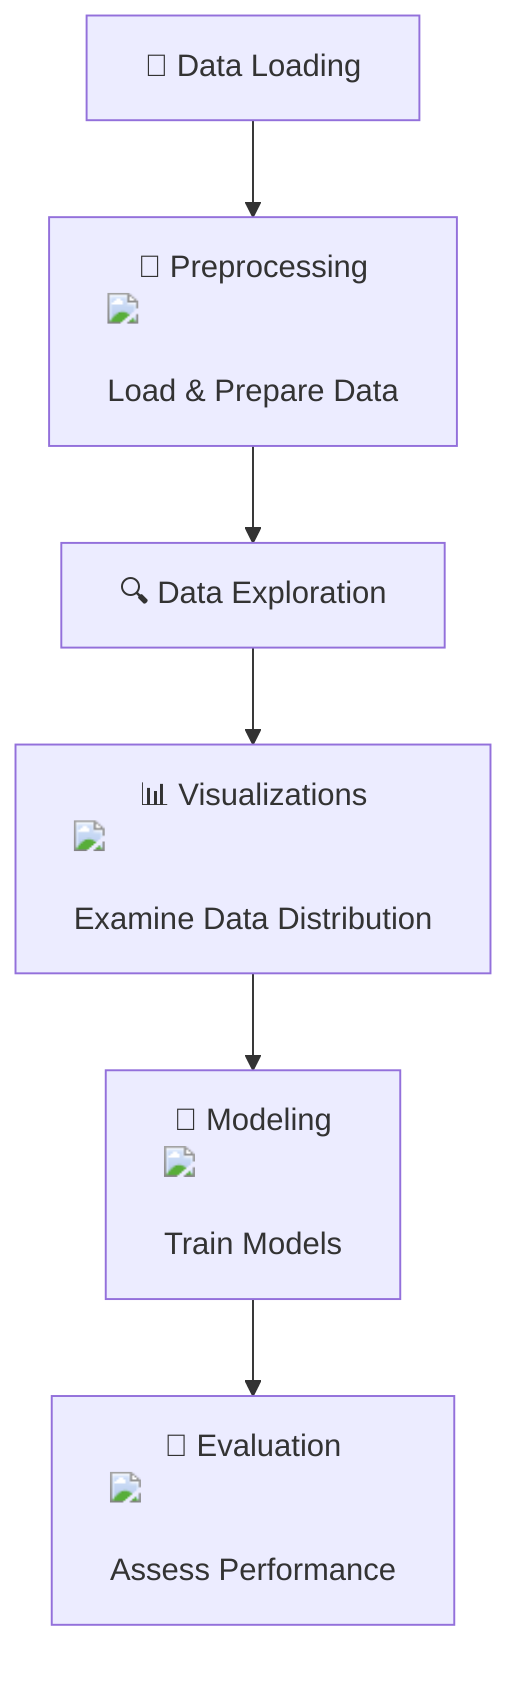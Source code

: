 flowchart TD
    A["📁 Data Loading"] --> B["💾 Preprocessing <img src='dummy_plots/barplot_template.svg' /> <br/> Load & Prepare Data"]
    B --> C["🔍 Data Exploration"]
    C --> D["📊 Visualizations <img src='dummy_plots/scatter_plot_template.svg' /> <br/> Examine Data Distribution"]
    D --> E["🧠 Modeling <img src='dummy_plots/boxplot_template.svg' /> <br/> Train Models"]
    E --> F["📏 Evaluation <img src='dummy_plots/hist_template.svg' /> <br/> Assess Performance"]